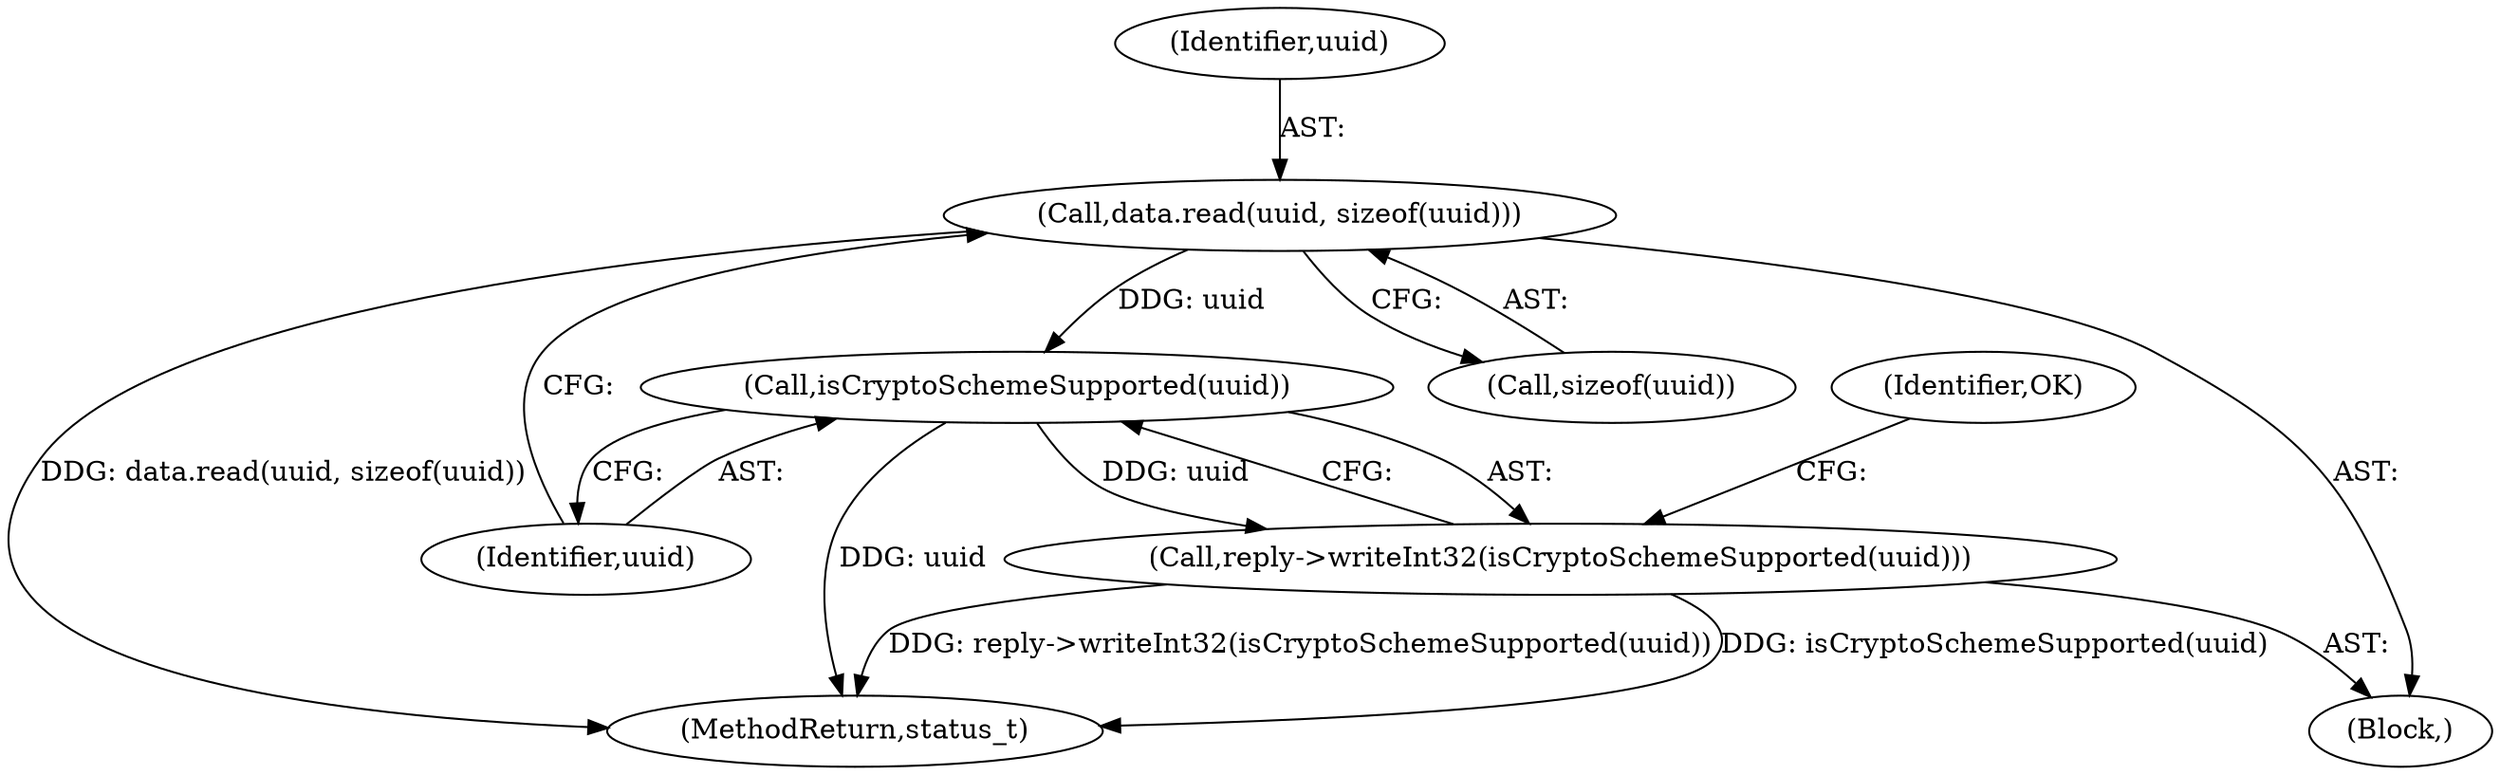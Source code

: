 digraph "0_Android_22f824feac43d5758f9a70b77f2aca840ba62c3b@API" {
"1000126" [label="(Call,data.read(uuid, sizeof(uuid)))"];
"1000131" [label="(Call,isCryptoSchemeSupported(uuid))"];
"1000130" [label="(Call,reply->writeInt32(isCryptoSchemeSupported(uuid)))"];
"1000126" [label="(Call,data.read(uuid, sizeof(uuid)))"];
"1000471" [label="(MethodReturn,status_t)"];
"1000128" [label="(Call,sizeof(uuid))"];
"1000127" [label="(Identifier,uuid)"];
"1000120" [label="(Block,)"];
"1000130" [label="(Call,reply->writeInt32(isCryptoSchemeSupported(uuid)))"];
"1000131" [label="(Call,isCryptoSchemeSupported(uuid))"];
"1000132" [label="(Identifier,uuid)"];
"1000134" [label="(Identifier,OK)"];
"1000126" -> "1000120"  [label="AST: "];
"1000126" -> "1000128"  [label="CFG: "];
"1000127" -> "1000126"  [label="AST: "];
"1000128" -> "1000126"  [label="AST: "];
"1000132" -> "1000126"  [label="CFG: "];
"1000126" -> "1000471"  [label="DDG: data.read(uuid, sizeof(uuid))"];
"1000126" -> "1000131"  [label="DDG: uuid"];
"1000131" -> "1000130"  [label="AST: "];
"1000131" -> "1000132"  [label="CFG: "];
"1000132" -> "1000131"  [label="AST: "];
"1000130" -> "1000131"  [label="CFG: "];
"1000131" -> "1000471"  [label="DDG: uuid"];
"1000131" -> "1000130"  [label="DDG: uuid"];
"1000130" -> "1000120"  [label="AST: "];
"1000134" -> "1000130"  [label="CFG: "];
"1000130" -> "1000471"  [label="DDG: reply->writeInt32(isCryptoSchemeSupported(uuid))"];
"1000130" -> "1000471"  [label="DDG: isCryptoSchemeSupported(uuid)"];
}
